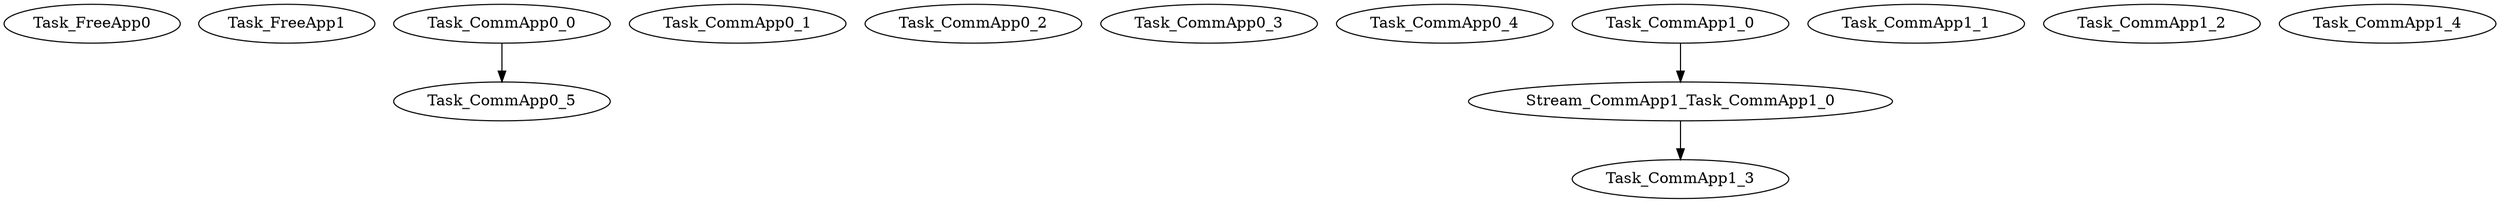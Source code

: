 strict digraph  {
Task_FreeApp0;
Task_FreeApp1;
Task_CommApp0_0;
Task_CommApp0_1;
Task_CommApp0_2;
Task_CommApp0_3;
Task_CommApp0_4;
Task_CommApp0_5;
Task_CommApp1_0;
Task_CommApp1_1;
Task_CommApp1_2;
Task_CommApp1_3;
Task_CommApp1_4;
Stream_CommApp1_Task_CommApp1_0;
Task_CommApp0_0 -> Task_CommApp0_5;
Task_CommApp1_0 -> Stream_CommApp1_Task_CommApp1_0;
Stream_CommApp1_Task_CommApp1_0 -> Task_CommApp1_3;
}
